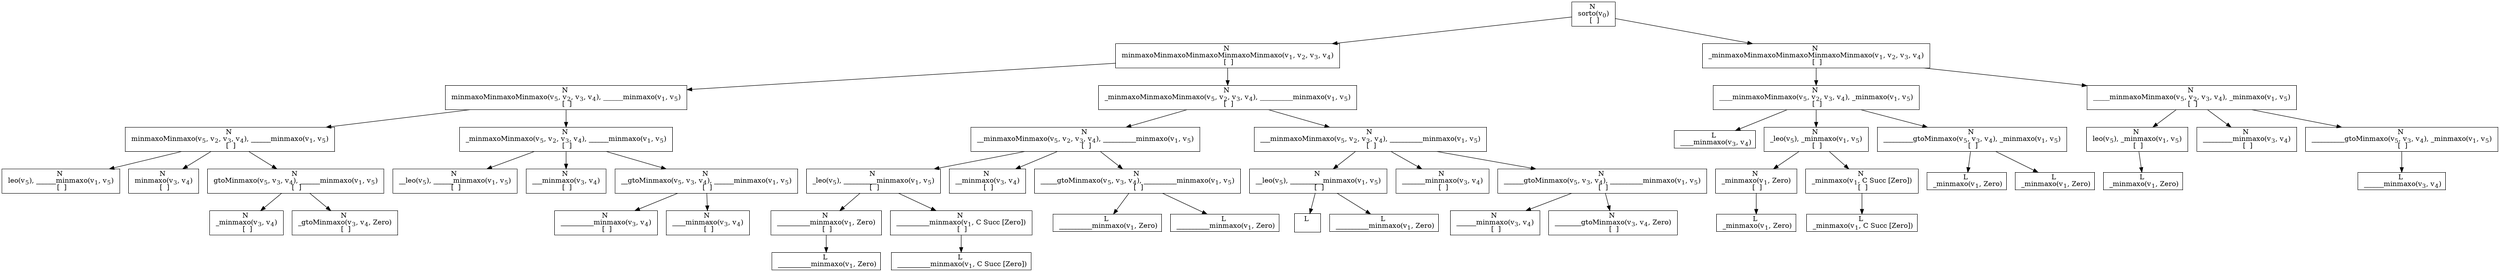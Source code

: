 digraph {
    graph [rankdir=TB
          ,bgcolor=transparent];
    node [shape=box
         ,fillcolor=white
         ,style=filled];
    0 [label=<N <BR/> sorto(v<SUB>0</SUB>) <BR/>  [  ] >];
    1 [label=<N <BR/> minmaxoMinmaxoMinmaxoMinmaxoMinmaxo(v<SUB>1</SUB>, v<SUB>2</SUB>, v<SUB>3</SUB>, v<SUB>4</SUB>) <BR/>  [  ] >];
    2 [label=<N <BR/> _minmaxoMinmaxoMinmaxoMinmaxoMinmaxo(v<SUB>1</SUB>, v<SUB>2</SUB>, v<SUB>3</SUB>, v<SUB>4</SUB>) <BR/>  [  ] >];
    3 [label=<N <BR/> minmaxoMinmaxoMinmaxo(v<SUB>5</SUB>, v<SUB>2</SUB>, v<SUB>3</SUB>, v<SUB>4</SUB>), ______minmaxo(v<SUB>1</SUB>, v<SUB>5</SUB>) <BR/>  [  ] >];
    4 [label=<N <BR/> _minmaxoMinmaxoMinmaxo(v<SUB>5</SUB>, v<SUB>2</SUB>, v<SUB>3</SUB>, v<SUB>4</SUB>), __________minmaxo(v<SUB>1</SUB>, v<SUB>5</SUB>) <BR/>  [  ] >];
    5 [label=<N <BR/> minmaxoMinmaxo(v<SUB>5</SUB>, v<SUB>2</SUB>, v<SUB>3</SUB>, v<SUB>4</SUB>), ______minmaxo(v<SUB>1</SUB>, v<SUB>5</SUB>) <BR/>  [  ] >];
    6 [label=<N <BR/> _minmaxoMinmaxo(v<SUB>5</SUB>, v<SUB>2</SUB>, v<SUB>3</SUB>, v<SUB>4</SUB>), ______minmaxo(v<SUB>1</SUB>, v<SUB>5</SUB>) <BR/>  [  ] >];
    7 [label=<N <BR/> leo(v<SUB>5</SUB>), ______minmaxo(v<SUB>1</SUB>, v<SUB>5</SUB>) <BR/>  [  ] >];
    8 [label=<N <BR/> minmaxo(v<SUB>3</SUB>, v<SUB>4</SUB>) <BR/>  [  ] >];
    9 [label=<N <BR/> gtoMinmaxo(v<SUB>5</SUB>, v<SUB>3</SUB>, v<SUB>4</SUB>), ______minmaxo(v<SUB>1</SUB>, v<SUB>5</SUB>) <BR/>  [  ] >];
    10 [label=<N <BR/> _minmaxo(v<SUB>3</SUB>, v<SUB>4</SUB>) <BR/>  [  ] >];
    11 [label=<N <BR/> _gtoMinmaxo(v<SUB>3</SUB>, v<SUB>4</SUB>, Zero) <BR/>  [  ] >];
    12 [label=<N <BR/> __leo(v<SUB>5</SUB>), ______minmaxo(v<SUB>1</SUB>, v<SUB>5</SUB>) <BR/>  [  ] >];
    13 [label=<N <BR/> ___minmaxo(v<SUB>3</SUB>, v<SUB>4</SUB>) <BR/>  [  ] >];
    14 [label=<N <BR/> __gtoMinmaxo(v<SUB>5</SUB>, v<SUB>3</SUB>, v<SUB>4</SUB>), ______minmaxo(v<SUB>1</SUB>, v<SUB>5</SUB>) <BR/>  [  ] >];
    15 [label=<N <BR/> __________minmaxo(v<SUB>3</SUB>, v<SUB>4</SUB>) <BR/>  [  ] >];
    16 [label=<N <BR/> ____minmaxo(v<SUB>3</SUB>, v<SUB>4</SUB>) <BR/>  [  ] >];
    17 [label=<N <BR/> __minmaxoMinmaxo(v<SUB>5</SUB>, v<SUB>2</SUB>, v<SUB>3</SUB>, v<SUB>4</SUB>), __________minmaxo(v<SUB>1</SUB>, v<SUB>5</SUB>) <BR/>  [  ] >];
    18 [label=<N <BR/> ___minmaxoMinmaxo(v<SUB>5</SUB>, v<SUB>2</SUB>, v<SUB>3</SUB>, v<SUB>4</SUB>), __________minmaxo(v<SUB>1</SUB>, v<SUB>5</SUB>) <BR/>  [  ] >];
    19 [label=<N <BR/> _leo(v<SUB>5</SUB>), __________minmaxo(v<SUB>1</SUB>, v<SUB>5</SUB>) <BR/>  [  ] >];
    20 [label=<N <BR/> __minmaxo(v<SUB>3</SUB>, v<SUB>4</SUB>) <BR/>  [  ] >];
    21 [label=<N <BR/> _____gtoMinmaxo(v<SUB>5</SUB>, v<SUB>3</SUB>, v<SUB>4</SUB>), __________minmaxo(v<SUB>1</SUB>, v<SUB>5</SUB>) <BR/>  [  ] >];
    22 [label=<N <BR/> __________minmaxo(v<SUB>1</SUB>, Zero) <BR/>  [  ] >];
    23 [label=<N <BR/> __________minmaxo(v<SUB>1</SUB>, C Succ [Zero]) <BR/>  [  ] >];
    24 [label=<L <BR/> __________minmaxo(v<SUB>1</SUB>, Zero)>];
    25 [label=<L <BR/> __________minmaxo(v<SUB>1</SUB>, C Succ [Zero])>];
    26 [label=<L <BR/> __________minmaxo(v<SUB>1</SUB>, Zero)>];
    27 [label=<L <BR/> __________minmaxo(v<SUB>1</SUB>, Zero)>];
    28 [label=<N <BR/> __leo(v<SUB>5</SUB>), __________minmaxo(v<SUB>1</SUB>, v<SUB>5</SUB>) <BR/>  [  ] >];
    29 [label=<N <BR/> _______minmaxo(v<SUB>3</SUB>, v<SUB>4</SUB>) <BR/>  [  ] >];
    30 [label=<N <BR/> ______gtoMinmaxo(v<SUB>5</SUB>, v<SUB>3</SUB>, v<SUB>4</SUB>), __________minmaxo(v<SUB>1</SUB>, v<SUB>5</SUB>) <BR/>  [  ] >];
    31 [label=<L <BR/> >];
    32 [label=<L <BR/> __________minmaxo(v<SUB>1</SUB>, Zero)>];
    33 [label=<N <BR/> ______minmaxo(v<SUB>3</SUB>, v<SUB>4</SUB>) <BR/>  [  ] >];
    34 [label=<N <BR/> ________gtoMinmaxo(v<SUB>3</SUB>, v<SUB>4</SUB>, Zero) <BR/>  [  ] >];
    35 [label=<N <BR/> ____minmaxoMinmaxo(v<SUB>5</SUB>, v<SUB>2</SUB>, v<SUB>3</SUB>, v<SUB>4</SUB>), _minmaxo(v<SUB>1</SUB>, v<SUB>5</SUB>) <BR/>  [  ] >];
    36 [label=<N <BR/> _____minmaxoMinmaxo(v<SUB>5</SUB>, v<SUB>2</SUB>, v<SUB>3</SUB>, v<SUB>4</SUB>), _minmaxo(v<SUB>1</SUB>, v<SUB>5</SUB>) <BR/>  [  ] >];
    37 [label=<L <BR/> ____minmaxo(v<SUB>3</SUB>, v<SUB>4</SUB>)>];
    38 [label=<N <BR/> _leo(v<SUB>5</SUB>), _minmaxo(v<SUB>1</SUB>, v<SUB>5</SUB>) <BR/>  [  ] >];
    39 [label=<N <BR/> _________gtoMinmaxo(v<SUB>5</SUB>, v<SUB>3</SUB>, v<SUB>4</SUB>), _minmaxo(v<SUB>1</SUB>, v<SUB>5</SUB>) <BR/>  [  ] >];
    40 [label=<N <BR/> _minmaxo(v<SUB>1</SUB>, Zero) <BR/>  [  ] >];
    41 [label=<N <BR/> _minmaxo(v<SUB>1</SUB>, C Succ [Zero]) <BR/>  [  ] >];
    42 [label=<L <BR/> _minmaxo(v<SUB>1</SUB>, Zero)>];
    43 [label=<L <BR/> _minmaxo(v<SUB>1</SUB>, C Succ [Zero])>];
    44 [label=<L <BR/> _minmaxo(v<SUB>1</SUB>, Zero)>];
    45 [label=<L <BR/> _minmaxo(v<SUB>1</SUB>, Zero)>];
    46 [label=<N <BR/> leo(v<SUB>5</SUB>), _minmaxo(v<SUB>1</SUB>, v<SUB>5</SUB>) <BR/>  [  ] >];
    47 [label=<N <BR/> _________minmaxo(v<SUB>3</SUB>, v<SUB>4</SUB>) <BR/>  [  ] >];
    48 [label=<N <BR/> __________gtoMinmaxo(v<SUB>5</SUB>, v<SUB>3</SUB>, v<SUB>4</SUB>), _minmaxo(v<SUB>1</SUB>, v<SUB>5</SUB>) <BR/>  [  ] >];
    49 [label=<L <BR/> _minmaxo(v<SUB>1</SUB>, Zero)>];
    50 [label=<L <BR/> ______minmaxo(v<SUB>3</SUB>, v<SUB>4</SUB>)>];
    0 -> 1 [label=""];
    0 -> 2 [label=""];
    1 -> 3 [label=""];
    1 -> 4 [label=""];
    2 -> 35 [label=""];
    2 -> 36 [label=""];
    3 -> 5 [label=""];
    3 -> 6 [label=""];
    4 -> 17 [label=""];
    4 -> 18 [label=""];
    5 -> 7 [label=""];
    5 -> 8 [label=""];
    5 -> 9 [label=""];
    6 -> 12 [label=""];
    6 -> 13 [label=""];
    6 -> 14 [label=""];
    9 -> 10 [label=""];
    9 -> 11 [label=""];
    14 -> 15 [label=""];
    14 -> 16 [label=""];
    17 -> 19 [label=""];
    17 -> 20 [label=""];
    17 -> 21 [label=""];
    18 -> 28 [label=""];
    18 -> 29 [label=""];
    18 -> 30 [label=""];
    19 -> 22 [label=""];
    19 -> 23 [label=""];
    21 -> 26 [label=""];
    21 -> 27 [label=""];
    22 -> 24 [label=""];
    23 -> 25 [label=""];
    28 -> 31 [label=""];
    28 -> 32 [label=""];
    30 -> 33 [label=""];
    30 -> 34 [label=""];
    35 -> 37 [label=""];
    35 -> 38 [label=""];
    35 -> 39 [label=""];
    36 -> 46 [label=""];
    36 -> 47 [label=""];
    36 -> 48 [label=""];
    38 -> 40 [label=""];
    38 -> 41 [label=""];
    39 -> 44 [label=""];
    39 -> 45 [label=""];
    40 -> 42 [label=""];
    41 -> 43 [label=""];
    46 -> 49 [label=""];
    48 -> 50 [label=""];
}